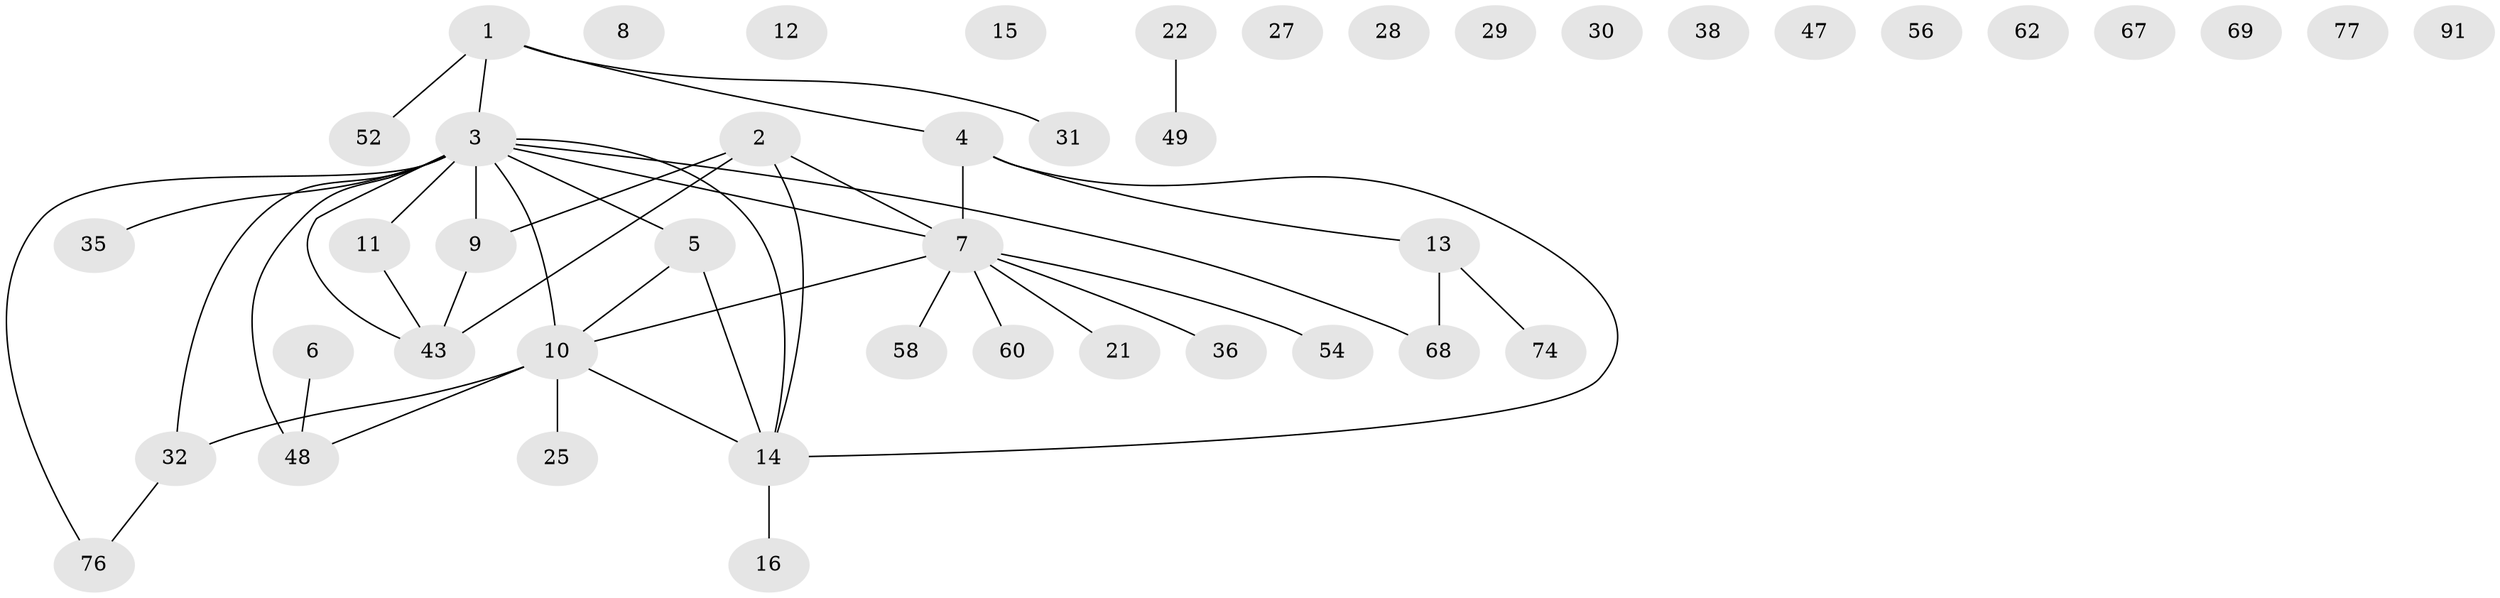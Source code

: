 // original degree distribution, {3: 0.22105263157894736, 2: 0.21052631578947367, 1: 0.25263157894736843, 0: 0.1368421052631579, 4: 0.12631578947368421, 5: 0.05263157894736842}
// Generated by graph-tools (version 1.1) at 2025/16/03/04/25 18:16:39]
// undirected, 45 vertices, 43 edges
graph export_dot {
graph [start="1"]
  node [color=gray90,style=filled];
  1 [super="+23+45"];
  2 [super="+79"];
  3 [super="+26+57"];
  4 [super="+89"];
  5 [super="+20"];
  6;
  7 [super="+86+37+18"];
  8 [super="+59"];
  9 [super="+85+17"];
  10 [super="+66+19"];
  11 [super="+64+24"];
  12;
  13;
  14 [super="+44+34"];
  15;
  16;
  21 [super="+40"];
  22 [super="+51+87"];
  25 [super="+70"];
  27;
  28;
  29;
  30;
  31;
  32 [super="+33"];
  35 [super="+42"];
  36;
  38;
  43 [super="+50+46"];
  47;
  48 [super="+53"];
  49;
  52;
  54;
  56 [super="+61"];
  58 [super="+80"];
  60;
  62;
  67;
  68 [super="+73"];
  69;
  74 [super="+82"];
  76;
  77;
  91;
  1 -- 4;
  1 -- 3;
  1 -- 52;
  1 -- 31;
  2 -- 43;
  2 -- 14;
  2 -- 9;
  2 -- 7;
  3 -- 43;
  3 -- 68;
  3 -- 9 [weight=2];
  3 -- 10 [weight=2];
  3 -- 11 [weight=3];
  3 -- 76;
  3 -- 48 [weight=2];
  3 -- 35;
  3 -- 5;
  3 -- 32;
  3 -- 14;
  3 -- 7;
  4 -- 13;
  4 -- 14;
  4 -- 7 [weight=2];
  5 -- 10;
  5 -- 14;
  6 -- 48;
  7 -- 60;
  7 -- 36;
  7 -- 10;
  7 -- 21;
  7 -- 54;
  7 -- 58;
  9 -- 43;
  10 -- 48;
  10 -- 32;
  10 -- 25;
  10 -- 14;
  11 -- 43;
  13 -- 74;
  13 -- 68;
  14 -- 16;
  22 -- 49;
  32 -- 76;
}
